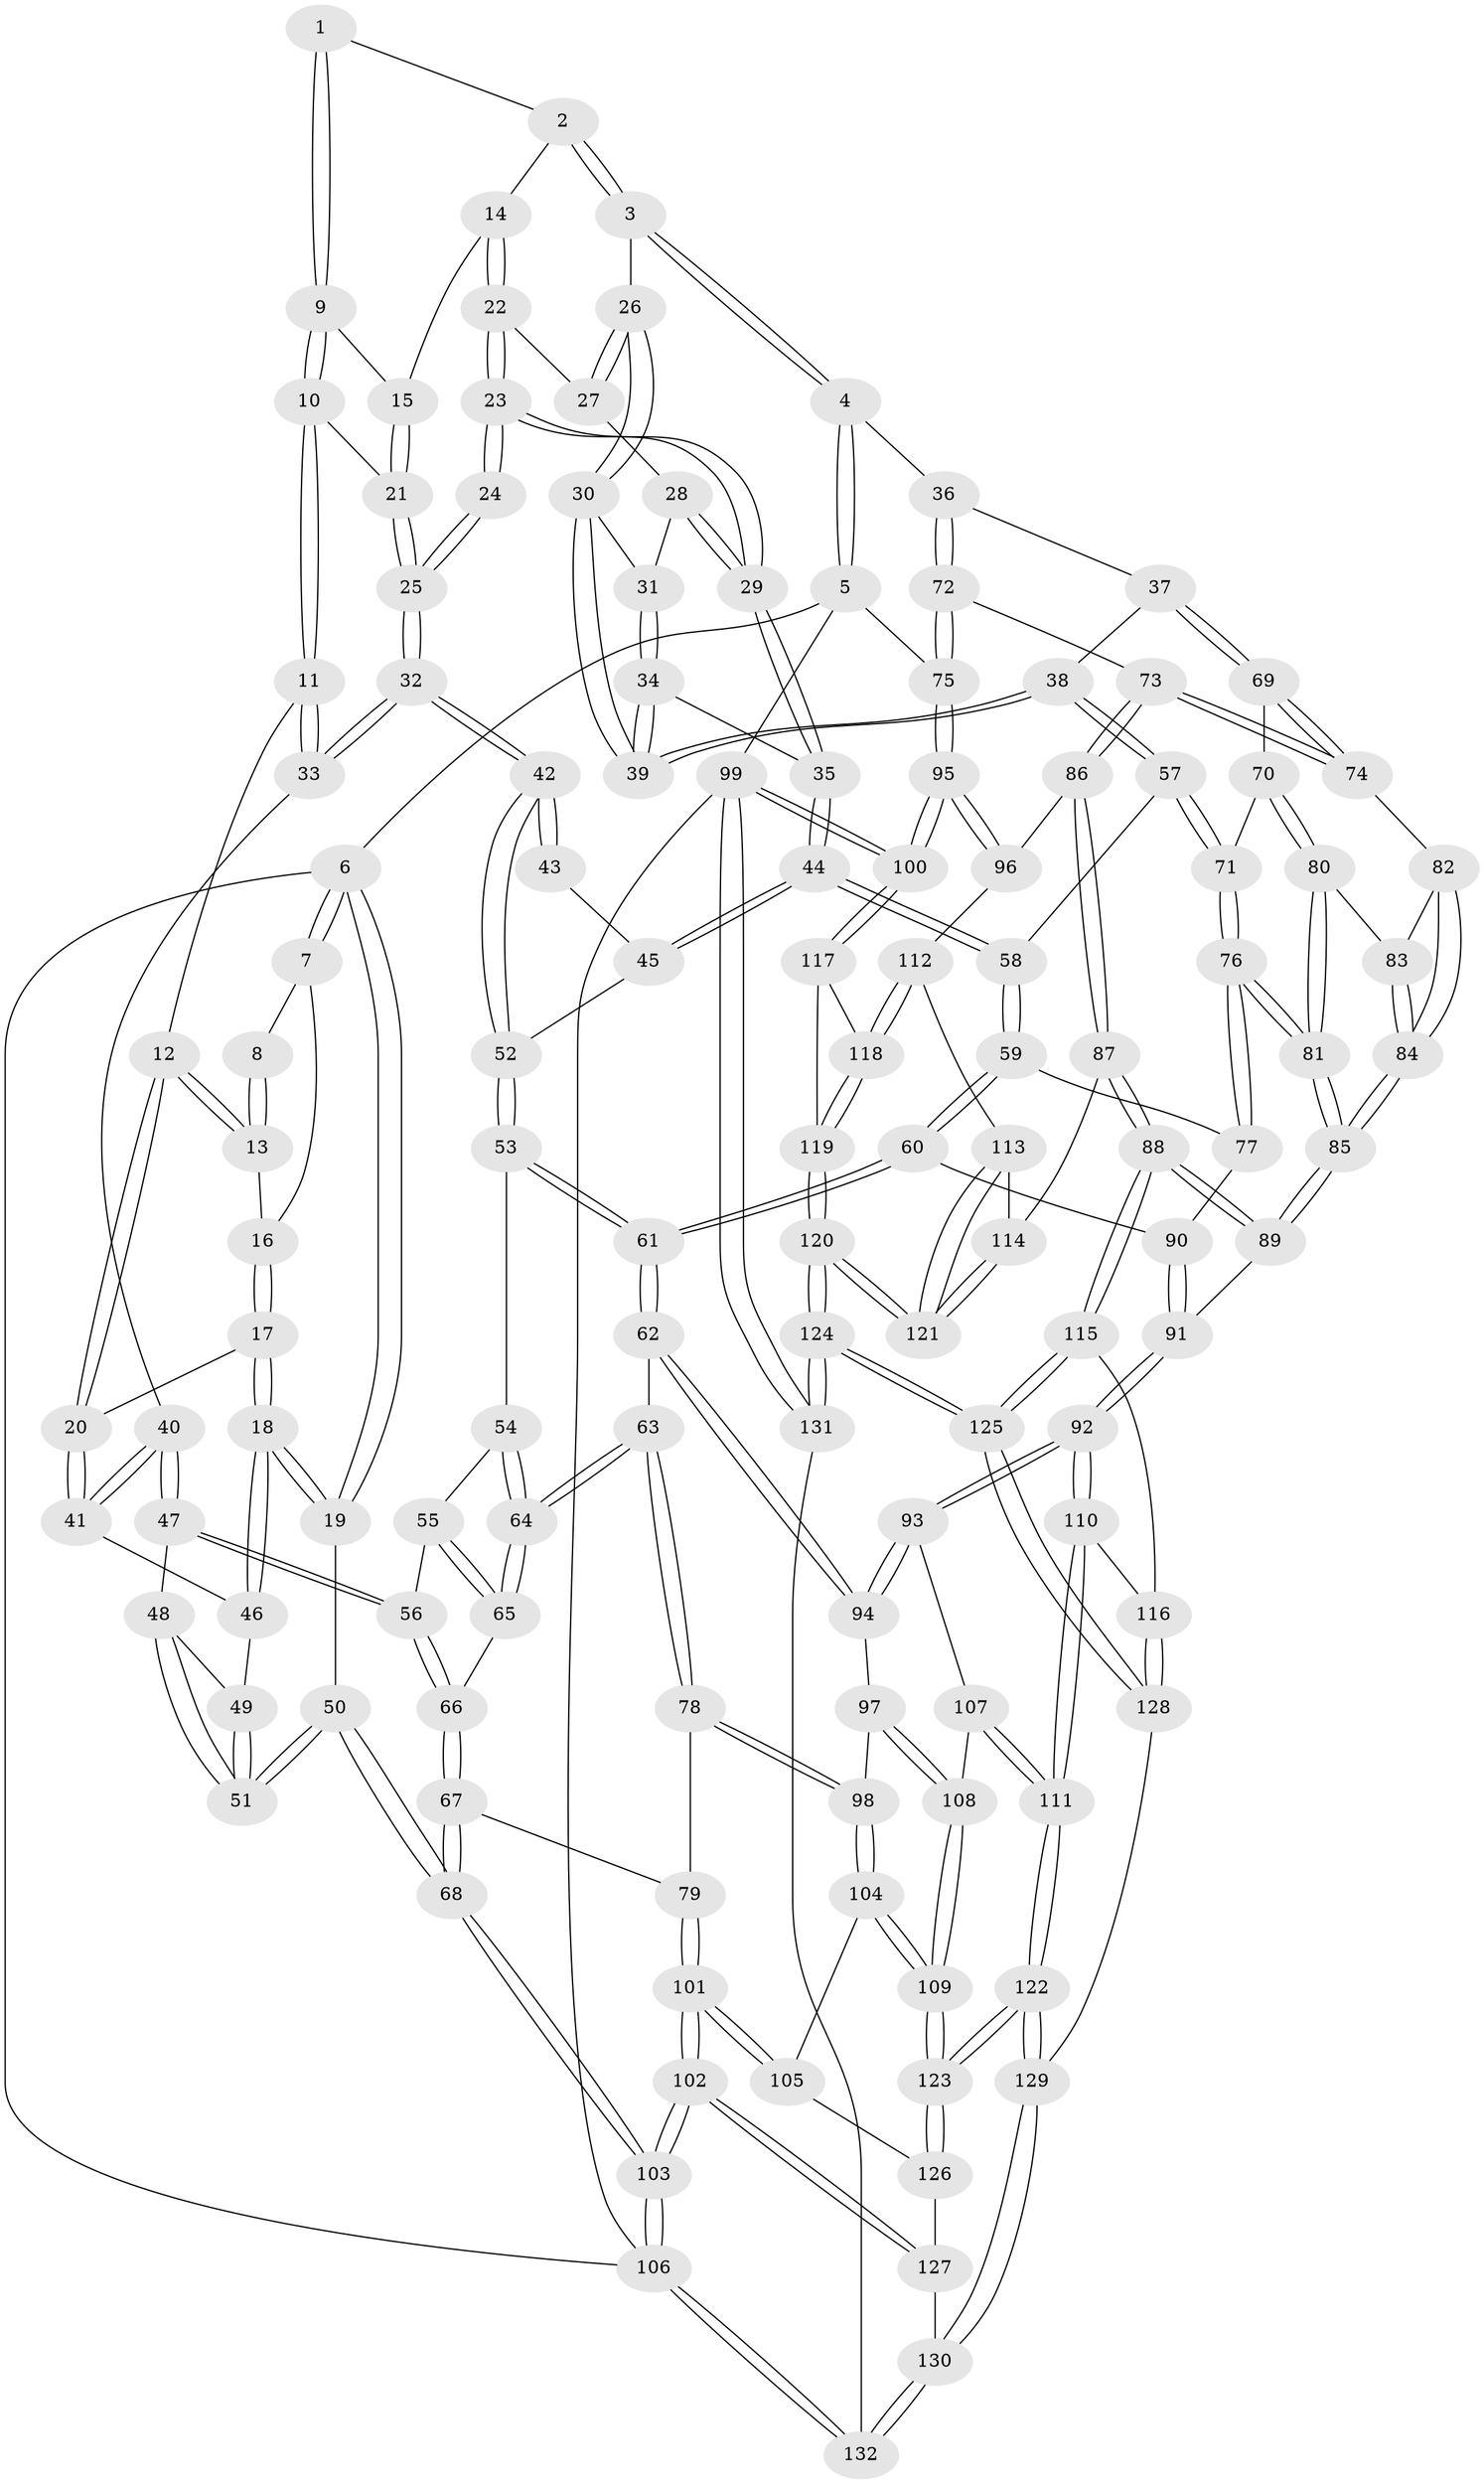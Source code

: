 // coarse degree distribution, {3: 0.16049382716049382, 4: 0.4444444444444444, 5: 0.2839506172839506, 6: 0.08641975308641975, 2: 0.024691358024691357}
// Generated by graph-tools (version 1.1) at 2025/52/02/27/25 19:52:40]
// undirected, 132 vertices, 327 edges
graph export_dot {
graph [start="1"]
  node [color=gray90,style=filled];
  1 [pos="+0.31110058481824027+0"];
  2 [pos="+0.505877582948012+0"];
  3 [pos="+0.8980213629529764+0"];
  4 [pos="+1+0"];
  5 [pos="+1+0"];
  6 [pos="+0+0"];
  7 [pos="+0+0"];
  8 [pos="+0.24967729392674654+0"];
  9 [pos="+0.3152736505061763+0"];
  10 [pos="+0.30312159107481884+0.0707539162979816"];
  11 [pos="+0.26196702598991745+0.10613521465206086"];
  12 [pos="+0.23581723895759318+0.10577576568193289"];
  13 [pos="+0.20547050850260026+0.05453654462507547"];
  14 [pos="+0.4872466974046363+0.04106176177661775"];
  15 [pos="+0.4259525235026097+0.06621559978816563"];
  16 [pos="+0.12136863727510712+0.032508808911213403"];
  17 [pos="+0.11967659709956871+0.0747732997853089"];
  18 [pos="+0+0.11702580929261057"];
  19 [pos="+0+0.08496582819823355"];
  20 [pos="+0.14444361393930688+0.15467601069481393"];
  21 [pos="+0.3757121905761905+0.11232244080054159"];
  22 [pos="+0.5023983380590558+0.07298970112260678"];
  23 [pos="+0.5015005542115579+0.12911686797453228"];
  24 [pos="+0.48353330262603283+0.13815729235596239"];
  25 [pos="+0.38958348439471396+0.15425764122549238"];
  26 [pos="+0.8367195184348867+0"];
  27 [pos="+0.6191270476083112+0.08157331700588015"];
  28 [pos="+0.6176744203011221+0.10950408674377134"];
  29 [pos="+0.5589389202392966+0.19806673120688587"];
  30 [pos="+0.7634632266219407+0.06524845799978447"];
  31 [pos="+0.655967481387596+0.14405651970707667"];
  32 [pos="+0.3576293609626197+0.25672515307003513"];
  33 [pos="+0.30720017253149245+0.23866332111055247"];
  34 [pos="+0.6733616795443496+0.2520820789317234"];
  35 [pos="+0.5708586661079622+0.24257114105123231"];
  36 [pos="+0.8715633545007571+0.31275465969618094"];
  37 [pos="+0.7756845531205854+0.31320946849283776"];
  38 [pos="+0.7450571641906517+0.2898257152024051"];
  39 [pos="+0.7291318845248035+0.27149282615067777"];
  40 [pos="+0.22679089050357762+0.25737760461420883"];
  41 [pos="+0.13893835009792477+0.16574145831287349"];
  42 [pos="+0.35968755996204427+0.259241536154195"];
  43 [pos="+0.4705415185259075+0.16415916948294446"];
  44 [pos="+0.5199705191464506+0.29149077307345256"];
  45 [pos="+0.43718041252425077+0.27454302811106174"];
  46 [pos="+0.09682019163996385+0.18575223481212605"];
  47 [pos="+0.18025552794680869+0.3393934552889705"];
  48 [pos="+0.1388904664897869+0.33189146136387965"];
  49 [pos="+0.09223330104155943+0.23868044642879052"];
  50 [pos="+0+0.46704558980776706"];
  51 [pos="+0+0.46234669216754687"];
  52 [pos="+0.36794172039063944+0.27034911071575474"];
  53 [pos="+0.36168598844993627+0.3006983648658683"];
  54 [pos="+0.3124927954805477+0.3427243840007487"];
  55 [pos="+0.26272850575762435+0.37187749069850645"];
  56 [pos="+0.1880166012633701+0.3537402203148856"];
  57 [pos="+0.5604320532330156+0.4102544124397617"];
  58 [pos="+0.5327076915067103+0.4013050612260045"];
  59 [pos="+0.5106356415567428+0.4213927271677102"];
  60 [pos="+0.42112009834335445+0.4935466411480773"];
  61 [pos="+0.4108509694198875+0.49401604254090437"];
  62 [pos="+0.3805418194583823+0.5109889389375906"];
  63 [pos="+0.3576491922198233+0.5155058106735491"];
  64 [pos="+0.31442196669348915+0.4595545696908465"];
  65 [pos="+0.2842741374110949+0.4294450384231978"];
  66 [pos="+0.18066027737952728+0.4364305005450651"];
  67 [pos="+0.13162117751726965+0.5685501965505535"];
  68 [pos="+0+0.6050441728949906"];
  69 [pos="+0.7379782731774563+0.4054595920480172"];
  70 [pos="+0.7093006450760951+0.43254531478339786"];
  71 [pos="+0.5984831491115419+0.43885472496513517"];
  72 [pos="+0.9300301239515559+0.35567015115014844"];
  73 [pos="+0.8615617480120031+0.5406905320051397"];
  74 [pos="+0.8154663304853687+0.5336142996916824"];
  75 [pos="+1+0.39626958910787013"];
  76 [pos="+0.6188964641254413+0.5620973554828366"];
  77 [pos="+0.5902510217153059+0.5517997330408599"];
  78 [pos="+0.23344302930790672+0.5956570310200361"];
  79 [pos="+0.21037096497345922+0.5916829865307273"];
  80 [pos="+0.7016190839836417+0.47964380262746786"];
  81 [pos="+0.6496616526327833+0.5999855888742897"];
  82 [pos="+0.8081232029676455+0.5366835383719759"];
  83 [pos="+0.7231446375938495+0.4955373630117769"];
  84 [pos="+0.7685930589687627+0.5588533378010526"];
  85 [pos="+0.6594797943302861+0.6340106667819837"];
  86 [pos="+0.8952426573008702+0.5950961539438053"];
  87 [pos="+0.7282366099982656+0.7278338261643955"];
  88 [pos="+0.7262973755951673+0.7278366398486092"];
  89 [pos="+0.655543497079874+0.6698806804811027"];
  90 [pos="+0.44553884051261833+0.5143443749749551"];
  91 [pos="+0.5526352083409306+0.705769503842149"];
  92 [pos="+0.5525201967069002+0.705868442822219"];
  93 [pos="+0.5405927216863082+0.7104865460026779"];
  94 [pos="+0.4264922245190895+0.690893505625372"];
  95 [pos="+1+0.6593910248180939"];
  96 [pos="+1+0.6608112873016616"];
  97 [pos="+0.36149036012853064+0.7214041450350694"];
  98 [pos="+0.30259655270413216+0.7244360490457968"];
  99 [pos="+1+1"];
  100 [pos="+1+0.8014257332351784"];
  101 [pos="+0.15169776735202087+0.8724818242546637"];
  102 [pos="+0+1"];
  103 [pos="+0+1"];
  104 [pos="+0.28311338002973385+0.7837039218972245"];
  105 [pos="+0.20128981980380703+0.8552285412085243"];
  106 [pos="+0+1"];
  107 [pos="+0.5372453156832698+0.7154341777175707"];
  108 [pos="+0.42453548876461716+0.8092481096415051"];
  109 [pos="+0.4103419946268978+0.8861198928211591"];
  110 [pos="+0.5803809742169251+0.8461694932994633"];
  111 [pos="+0.46151129681561065+0.9506824468473607"];
  112 [pos="+0.8859337175397757+0.7689590197381085"];
  113 [pos="+0.8289586960321929+0.767418961735057"];
  114 [pos="+0.7655532646829201+0.744059909429725"];
  115 [pos="+0.6961411604137818+0.88899365085633"];
  116 [pos="+0.6805634832237988+0.8900440040588663"];
  117 [pos="+0.9943005481992492+0.8728014911636384"];
  118 [pos="+0.8984288378124576+0.8081888985294816"];
  119 [pos="+0.8747587947098103+0.9499311541823456"];
  120 [pos="+0.8395741684229001+0.9935626870983151"];
  121 [pos="+0.8366023861197652+0.9614317889202686"];
  122 [pos="+0.45137293943786116+0.9653687256895559"];
  123 [pos="+0.42421059545676637+0.9210862974236306"];
  124 [pos="+0.812821207332441+1"];
  125 [pos="+0.8011737580714852+1"];
  126 [pos="+0.23509576626738332+0.8761134682761299"];
  127 [pos="+0.32262248821891276+0.9660168862665413"];
  128 [pos="+0.5579701066111957+0.9604032229477034"];
  129 [pos="+0.45386671358494185+0.9998440027453883"];
  130 [pos="+0.4498194823469576+1"];
  131 [pos="+0.8467390043284243+1"];
  132 [pos="+0.45095961441409194+1"];
  1 -- 2;
  1 -- 9;
  1 -- 9;
  2 -- 3;
  2 -- 3;
  2 -- 14;
  3 -- 4;
  3 -- 4;
  3 -- 26;
  4 -- 5;
  4 -- 5;
  4 -- 36;
  5 -- 6;
  5 -- 75;
  5 -- 99;
  6 -- 7;
  6 -- 7;
  6 -- 19;
  6 -- 19;
  6 -- 106;
  7 -- 8;
  7 -- 16;
  8 -- 13;
  8 -- 13;
  9 -- 10;
  9 -- 10;
  9 -- 15;
  10 -- 11;
  10 -- 11;
  10 -- 21;
  11 -- 12;
  11 -- 33;
  11 -- 33;
  12 -- 13;
  12 -- 13;
  12 -- 20;
  12 -- 20;
  13 -- 16;
  14 -- 15;
  14 -- 22;
  14 -- 22;
  15 -- 21;
  15 -- 21;
  16 -- 17;
  16 -- 17;
  17 -- 18;
  17 -- 18;
  17 -- 20;
  18 -- 19;
  18 -- 19;
  18 -- 46;
  18 -- 46;
  19 -- 50;
  20 -- 41;
  20 -- 41;
  21 -- 25;
  21 -- 25;
  22 -- 23;
  22 -- 23;
  22 -- 27;
  23 -- 24;
  23 -- 24;
  23 -- 29;
  23 -- 29;
  24 -- 25;
  24 -- 25;
  25 -- 32;
  25 -- 32;
  26 -- 27;
  26 -- 27;
  26 -- 30;
  26 -- 30;
  27 -- 28;
  28 -- 29;
  28 -- 29;
  28 -- 31;
  29 -- 35;
  29 -- 35;
  30 -- 31;
  30 -- 39;
  30 -- 39;
  31 -- 34;
  31 -- 34;
  32 -- 33;
  32 -- 33;
  32 -- 42;
  32 -- 42;
  33 -- 40;
  34 -- 35;
  34 -- 39;
  34 -- 39;
  35 -- 44;
  35 -- 44;
  36 -- 37;
  36 -- 72;
  36 -- 72;
  37 -- 38;
  37 -- 69;
  37 -- 69;
  38 -- 39;
  38 -- 39;
  38 -- 57;
  38 -- 57;
  40 -- 41;
  40 -- 41;
  40 -- 47;
  40 -- 47;
  41 -- 46;
  42 -- 43;
  42 -- 43;
  42 -- 52;
  42 -- 52;
  43 -- 45;
  44 -- 45;
  44 -- 45;
  44 -- 58;
  44 -- 58;
  45 -- 52;
  46 -- 49;
  47 -- 48;
  47 -- 56;
  47 -- 56;
  48 -- 49;
  48 -- 51;
  48 -- 51;
  49 -- 51;
  49 -- 51;
  50 -- 51;
  50 -- 51;
  50 -- 68;
  50 -- 68;
  52 -- 53;
  52 -- 53;
  53 -- 54;
  53 -- 61;
  53 -- 61;
  54 -- 55;
  54 -- 64;
  54 -- 64;
  55 -- 56;
  55 -- 65;
  55 -- 65;
  56 -- 66;
  56 -- 66;
  57 -- 58;
  57 -- 71;
  57 -- 71;
  58 -- 59;
  58 -- 59;
  59 -- 60;
  59 -- 60;
  59 -- 77;
  60 -- 61;
  60 -- 61;
  60 -- 90;
  61 -- 62;
  61 -- 62;
  62 -- 63;
  62 -- 94;
  62 -- 94;
  63 -- 64;
  63 -- 64;
  63 -- 78;
  63 -- 78;
  64 -- 65;
  64 -- 65;
  65 -- 66;
  66 -- 67;
  66 -- 67;
  67 -- 68;
  67 -- 68;
  67 -- 79;
  68 -- 103;
  68 -- 103;
  69 -- 70;
  69 -- 74;
  69 -- 74;
  70 -- 71;
  70 -- 80;
  70 -- 80;
  71 -- 76;
  71 -- 76;
  72 -- 73;
  72 -- 75;
  72 -- 75;
  73 -- 74;
  73 -- 74;
  73 -- 86;
  73 -- 86;
  74 -- 82;
  75 -- 95;
  75 -- 95;
  76 -- 77;
  76 -- 77;
  76 -- 81;
  76 -- 81;
  77 -- 90;
  78 -- 79;
  78 -- 98;
  78 -- 98;
  79 -- 101;
  79 -- 101;
  80 -- 81;
  80 -- 81;
  80 -- 83;
  81 -- 85;
  81 -- 85;
  82 -- 83;
  82 -- 84;
  82 -- 84;
  83 -- 84;
  83 -- 84;
  84 -- 85;
  84 -- 85;
  85 -- 89;
  85 -- 89;
  86 -- 87;
  86 -- 87;
  86 -- 96;
  87 -- 88;
  87 -- 88;
  87 -- 114;
  88 -- 89;
  88 -- 89;
  88 -- 115;
  88 -- 115;
  89 -- 91;
  90 -- 91;
  90 -- 91;
  91 -- 92;
  91 -- 92;
  92 -- 93;
  92 -- 93;
  92 -- 110;
  92 -- 110;
  93 -- 94;
  93 -- 94;
  93 -- 107;
  94 -- 97;
  95 -- 96;
  95 -- 96;
  95 -- 100;
  95 -- 100;
  96 -- 112;
  97 -- 98;
  97 -- 108;
  97 -- 108;
  98 -- 104;
  98 -- 104;
  99 -- 100;
  99 -- 100;
  99 -- 131;
  99 -- 131;
  99 -- 106;
  100 -- 117;
  100 -- 117;
  101 -- 102;
  101 -- 102;
  101 -- 105;
  101 -- 105;
  102 -- 103;
  102 -- 103;
  102 -- 127;
  102 -- 127;
  103 -- 106;
  103 -- 106;
  104 -- 105;
  104 -- 109;
  104 -- 109;
  105 -- 126;
  106 -- 132;
  106 -- 132;
  107 -- 108;
  107 -- 111;
  107 -- 111;
  108 -- 109;
  108 -- 109;
  109 -- 123;
  109 -- 123;
  110 -- 111;
  110 -- 111;
  110 -- 116;
  111 -- 122;
  111 -- 122;
  112 -- 113;
  112 -- 118;
  112 -- 118;
  113 -- 114;
  113 -- 121;
  113 -- 121;
  114 -- 121;
  114 -- 121;
  115 -- 116;
  115 -- 125;
  115 -- 125;
  116 -- 128;
  116 -- 128;
  117 -- 118;
  117 -- 119;
  118 -- 119;
  118 -- 119;
  119 -- 120;
  119 -- 120;
  120 -- 121;
  120 -- 121;
  120 -- 124;
  120 -- 124;
  122 -- 123;
  122 -- 123;
  122 -- 129;
  122 -- 129;
  123 -- 126;
  123 -- 126;
  124 -- 125;
  124 -- 125;
  124 -- 131;
  124 -- 131;
  125 -- 128;
  125 -- 128;
  126 -- 127;
  127 -- 130;
  128 -- 129;
  129 -- 130;
  129 -- 130;
  130 -- 132;
  130 -- 132;
  131 -- 132;
}
